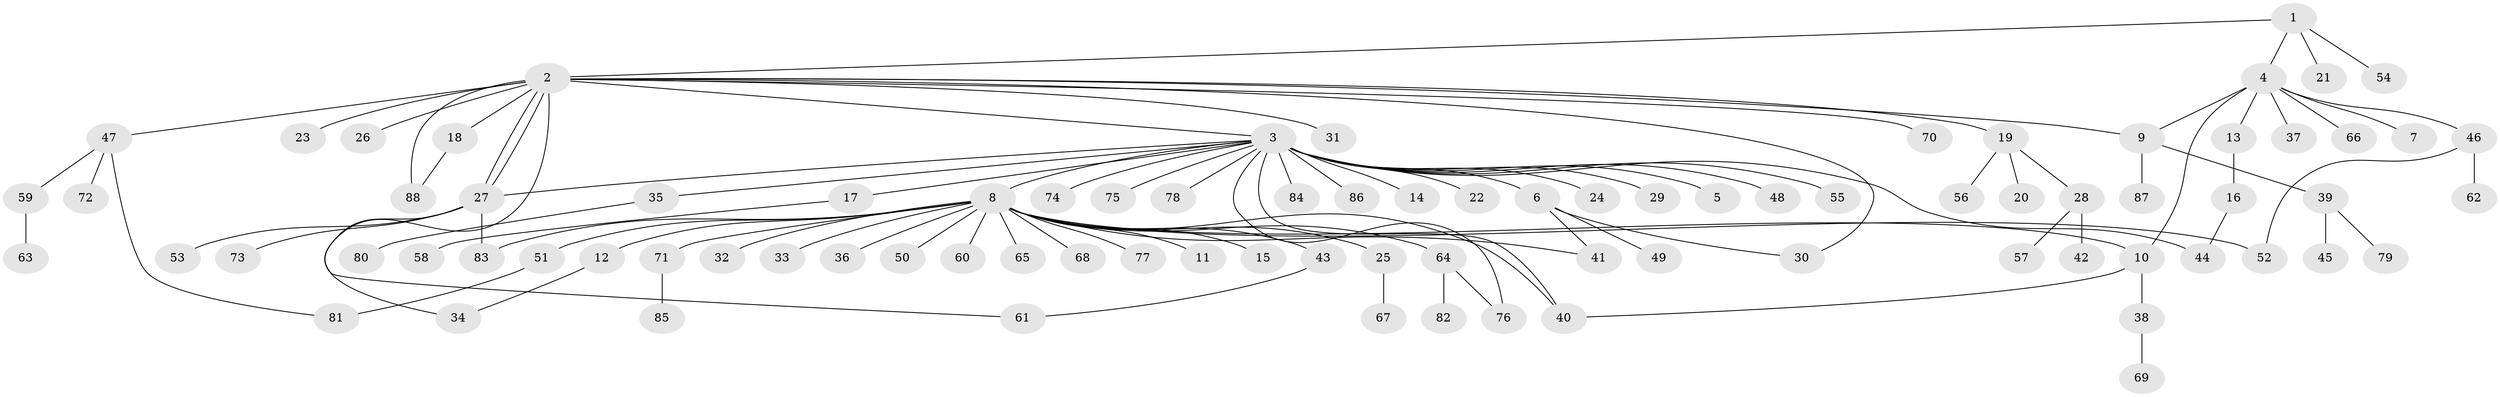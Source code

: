 // coarse degree distribution, {3: 0.06060606060606061, 16: 0.015151515151515152, 20: 0.030303030303030304, 7: 0.015151515151515152, 1: 0.6212121212121212, 4: 0.030303030303030304, 2: 0.22727272727272727}
// Generated by graph-tools (version 1.1) at 2025/23/03/03/25 07:23:54]
// undirected, 88 vertices, 103 edges
graph export_dot {
graph [start="1"]
  node [color=gray90,style=filled];
  1;
  2;
  3;
  4;
  5;
  6;
  7;
  8;
  9;
  10;
  11;
  12;
  13;
  14;
  15;
  16;
  17;
  18;
  19;
  20;
  21;
  22;
  23;
  24;
  25;
  26;
  27;
  28;
  29;
  30;
  31;
  32;
  33;
  34;
  35;
  36;
  37;
  38;
  39;
  40;
  41;
  42;
  43;
  44;
  45;
  46;
  47;
  48;
  49;
  50;
  51;
  52;
  53;
  54;
  55;
  56;
  57;
  58;
  59;
  60;
  61;
  62;
  63;
  64;
  65;
  66;
  67;
  68;
  69;
  70;
  71;
  72;
  73;
  74;
  75;
  76;
  77;
  78;
  79;
  80;
  81;
  82;
  83;
  84;
  85;
  86;
  87;
  88;
  1 -- 2;
  1 -- 4;
  1 -- 21;
  1 -- 54;
  2 -- 3;
  2 -- 9;
  2 -- 18;
  2 -- 19;
  2 -- 23;
  2 -- 26;
  2 -- 27;
  2 -- 27;
  2 -- 30;
  2 -- 31;
  2 -- 34;
  2 -- 47;
  2 -- 70;
  2 -- 88;
  3 -- 5;
  3 -- 6;
  3 -- 8;
  3 -- 14;
  3 -- 17;
  3 -- 22;
  3 -- 24;
  3 -- 27;
  3 -- 29;
  3 -- 35;
  3 -- 40;
  3 -- 44;
  3 -- 48;
  3 -- 55;
  3 -- 74;
  3 -- 75;
  3 -- 76;
  3 -- 78;
  3 -- 84;
  3 -- 86;
  4 -- 7;
  4 -- 9;
  4 -- 10;
  4 -- 13;
  4 -- 37;
  4 -- 46;
  4 -- 66;
  6 -- 30;
  6 -- 41;
  6 -- 49;
  8 -- 10;
  8 -- 11;
  8 -- 12;
  8 -- 15;
  8 -- 25;
  8 -- 32;
  8 -- 33;
  8 -- 36;
  8 -- 40;
  8 -- 41;
  8 -- 43;
  8 -- 50;
  8 -- 51;
  8 -- 52;
  8 -- 60;
  8 -- 64;
  8 -- 65;
  8 -- 68;
  8 -- 71;
  8 -- 77;
  8 -- 83;
  9 -- 39;
  9 -- 87;
  10 -- 38;
  10 -- 40;
  12 -- 34;
  13 -- 16;
  16 -- 44;
  17 -- 58;
  18 -- 88;
  19 -- 20;
  19 -- 28;
  19 -- 56;
  25 -- 67;
  27 -- 53;
  27 -- 61;
  27 -- 73;
  27 -- 83;
  28 -- 42;
  28 -- 57;
  35 -- 80;
  38 -- 69;
  39 -- 45;
  39 -- 79;
  43 -- 61;
  46 -- 52;
  46 -- 62;
  47 -- 59;
  47 -- 72;
  47 -- 81;
  51 -- 81;
  59 -- 63;
  64 -- 76;
  64 -- 82;
  71 -- 85;
}
